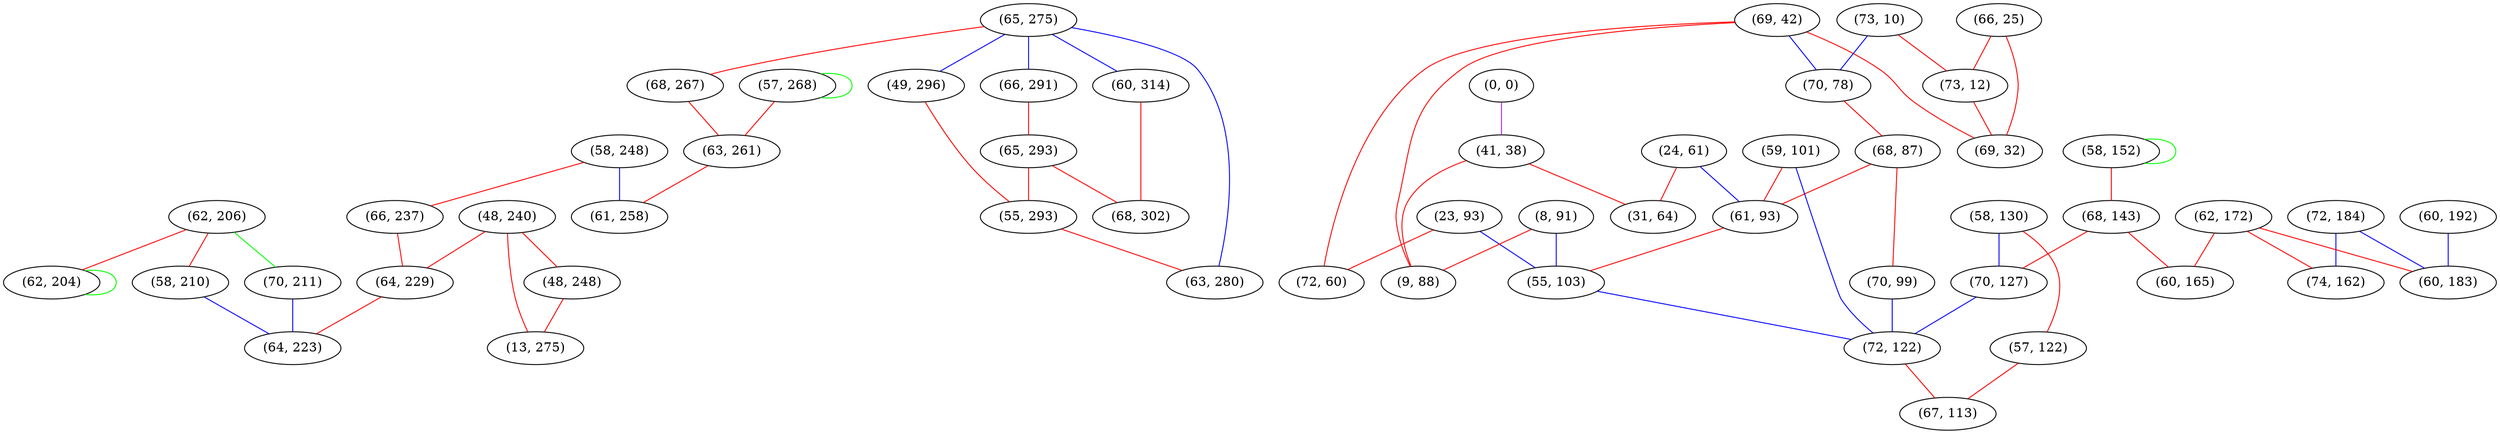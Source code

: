 graph "" {
"(58, 248)";
"(48, 240)";
"(69, 42)";
"(23, 93)";
"(73, 10)";
"(66, 237)";
"(65, 275)";
"(48, 248)";
"(68, 267)";
"(70, 78)";
"(58, 152)";
"(62, 206)";
"(68, 143)";
"(57, 268)";
"(58, 130)";
"(57, 122)";
"(68, 87)";
"(64, 229)";
"(66, 25)";
"(59, 101)";
"(66, 291)";
"(8, 91)";
"(72, 184)";
"(73, 12)";
"(58, 210)";
"(62, 172)";
"(49, 296)";
"(0, 0)";
"(24, 61)";
"(61, 93)";
"(62, 204)";
"(63, 261)";
"(70, 127)";
"(65, 293)";
"(60, 192)";
"(69, 32)";
"(13, 275)";
"(60, 314)";
"(41, 38)";
"(55, 103)";
"(74, 162)";
"(60, 165)";
"(70, 99)";
"(55, 293)";
"(60, 183)";
"(68, 302)";
"(72, 122)";
"(63, 280)";
"(70, 211)";
"(64, 223)";
"(72, 60)";
"(9, 88)";
"(67, 113)";
"(31, 64)";
"(61, 258)";
"(58, 248)" -- "(66, 237)"  [color=red, key=0, weight=1];
"(58, 248)" -- "(61, 258)"  [color=blue, key=0, weight=3];
"(48, 240)" -- "(48, 248)"  [color=red, key=0, weight=1];
"(48, 240)" -- "(64, 229)"  [color=red, key=0, weight=1];
"(48, 240)" -- "(13, 275)"  [color=red, key=0, weight=1];
"(69, 42)" -- "(9, 88)"  [color=red, key=0, weight=1];
"(69, 42)" -- "(70, 78)"  [color=blue, key=0, weight=3];
"(69, 42)" -- "(69, 32)"  [color=red, key=0, weight=1];
"(69, 42)" -- "(72, 60)"  [color=red, key=0, weight=1];
"(23, 93)" -- "(55, 103)"  [color=blue, key=0, weight=3];
"(23, 93)" -- "(72, 60)"  [color=red, key=0, weight=1];
"(73, 10)" -- "(73, 12)"  [color=red, key=0, weight=1];
"(73, 10)" -- "(70, 78)"  [color=blue, key=0, weight=3];
"(66, 237)" -- "(64, 229)"  [color=red, key=0, weight=1];
"(65, 275)" -- "(60, 314)"  [color=blue, key=0, weight=3];
"(65, 275)" -- "(49, 296)"  [color=blue, key=0, weight=3];
"(65, 275)" -- "(63, 280)"  [color=blue, key=0, weight=3];
"(65, 275)" -- "(66, 291)"  [color=blue, key=0, weight=3];
"(65, 275)" -- "(68, 267)"  [color=red, key=0, weight=1];
"(48, 248)" -- "(13, 275)"  [color=red, key=0, weight=1];
"(68, 267)" -- "(63, 261)"  [color=red, key=0, weight=1];
"(70, 78)" -- "(68, 87)"  [color=red, key=0, weight=1];
"(58, 152)" -- "(58, 152)"  [color=green, key=0, weight=2];
"(58, 152)" -- "(68, 143)"  [color=red, key=0, weight=1];
"(62, 206)" -- "(70, 211)"  [color=green, key=0, weight=2];
"(62, 206)" -- "(62, 204)"  [color=red, key=0, weight=1];
"(62, 206)" -- "(58, 210)"  [color=red, key=0, weight=1];
"(68, 143)" -- "(60, 165)"  [color=red, key=0, weight=1];
"(68, 143)" -- "(70, 127)"  [color=red, key=0, weight=1];
"(57, 268)" -- "(63, 261)"  [color=red, key=0, weight=1];
"(57, 268)" -- "(57, 268)"  [color=green, key=0, weight=2];
"(58, 130)" -- "(57, 122)"  [color=red, key=0, weight=1];
"(58, 130)" -- "(70, 127)"  [color=blue, key=0, weight=3];
"(57, 122)" -- "(67, 113)"  [color=red, key=0, weight=1];
"(68, 87)" -- "(70, 99)"  [color=red, key=0, weight=1];
"(68, 87)" -- "(61, 93)"  [color=red, key=0, weight=1];
"(64, 229)" -- "(64, 223)"  [color=red, key=0, weight=1];
"(66, 25)" -- "(73, 12)"  [color=red, key=0, weight=1];
"(66, 25)" -- "(69, 32)"  [color=red, key=0, weight=1];
"(59, 101)" -- "(61, 93)"  [color=red, key=0, weight=1];
"(59, 101)" -- "(72, 122)"  [color=blue, key=0, weight=3];
"(66, 291)" -- "(65, 293)"  [color=red, key=0, weight=1];
"(8, 91)" -- "(9, 88)"  [color=red, key=0, weight=1];
"(8, 91)" -- "(55, 103)"  [color=blue, key=0, weight=3];
"(72, 184)" -- "(60, 183)"  [color=blue, key=0, weight=3];
"(72, 184)" -- "(74, 162)"  [color=blue, key=0, weight=3];
"(73, 12)" -- "(69, 32)"  [color=red, key=0, weight=1];
"(58, 210)" -- "(64, 223)"  [color=blue, key=0, weight=3];
"(62, 172)" -- "(60, 165)"  [color=red, key=0, weight=1];
"(62, 172)" -- "(60, 183)"  [color=red, key=0, weight=1];
"(62, 172)" -- "(74, 162)"  [color=red, key=0, weight=1];
"(49, 296)" -- "(55, 293)"  [color=red, key=0, weight=1];
"(0, 0)" -- "(41, 38)"  [color=purple, key=0, weight=4];
"(24, 61)" -- "(31, 64)"  [color=red, key=0, weight=1];
"(24, 61)" -- "(61, 93)"  [color=blue, key=0, weight=3];
"(61, 93)" -- "(55, 103)"  [color=red, key=0, weight=1];
"(62, 204)" -- "(62, 204)"  [color=green, key=0, weight=2];
"(63, 261)" -- "(61, 258)"  [color=red, key=0, weight=1];
"(70, 127)" -- "(72, 122)"  [color=blue, key=0, weight=3];
"(65, 293)" -- "(55, 293)"  [color=red, key=0, weight=1];
"(65, 293)" -- "(68, 302)"  [color=red, key=0, weight=1];
"(60, 192)" -- "(60, 183)"  [color=blue, key=0, weight=3];
"(60, 314)" -- "(68, 302)"  [color=red, key=0, weight=1];
"(41, 38)" -- "(9, 88)"  [color=red, key=0, weight=1];
"(41, 38)" -- "(31, 64)"  [color=red, key=0, weight=1];
"(55, 103)" -- "(72, 122)"  [color=blue, key=0, weight=3];
"(70, 99)" -- "(72, 122)"  [color=blue, key=0, weight=3];
"(55, 293)" -- "(63, 280)"  [color=red, key=0, weight=1];
"(72, 122)" -- "(67, 113)"  [color=red, key=0, weight=1];
"(70, 211)" -- "(64, 223)"  [color=blue, key=0, weight=3];
}
